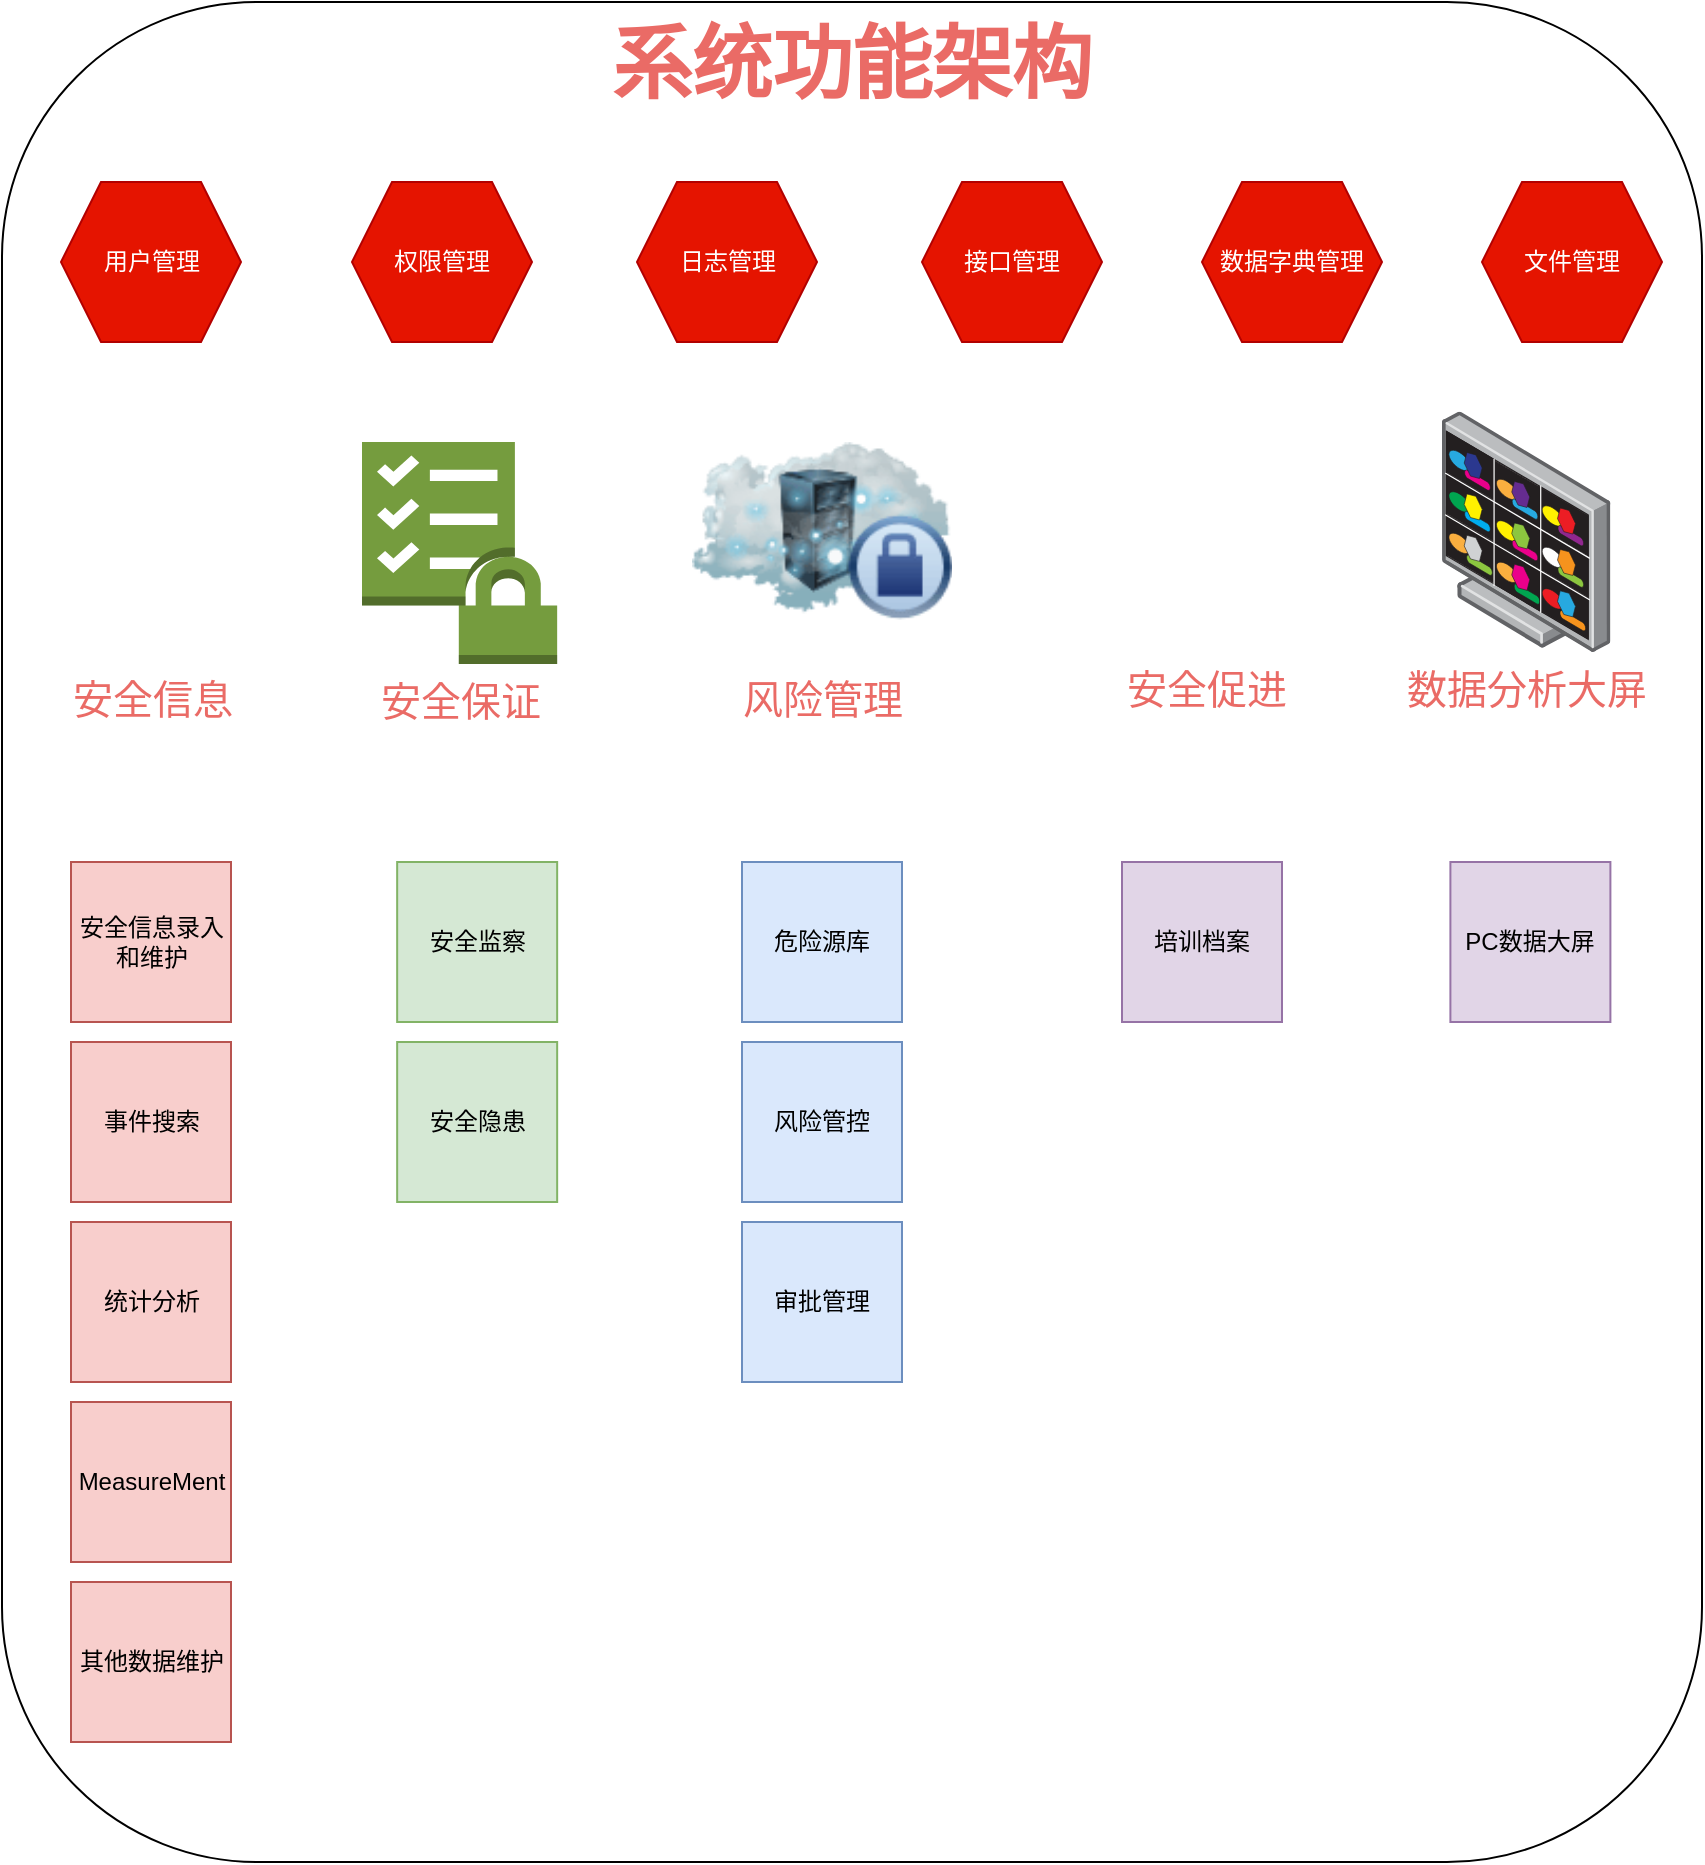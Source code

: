 <mxfile version="21.3.7" type="github">
  <diagram name="第 1 页" id="-DufWcOHiOKYzU5OmeVZ">
    <mxGraphModel dx="880" dy="1598" grid="1" gridSize="10" guides="1" tooltips="1" connect="1" arrows="1" fold="1" page="1" pageScale="1" pageWidth="827" pageHeight="1169" math="0" shadow="0">
      <root>
        <mxCell id="0" />
        <mxCell id="1" parent="0" />
        <mxCell id="zwV80zYT2VLl2SP1kuxj-1" value="&lt;font color=&quot;#ea6b66&quot; style=&quot;font-size: 40px;&quot;&gt;&lt;span style=&quot;font-size: 40px;&quot;&gt;系统功能架构&lt;/span&gt;&lt;/font&gt;" style="rounded=1;whiteSpace=wrap;html=1;fontSize=40;verticalAlign=top;fontStyle=1" vertex="1" parent="1">
          <mxGeometry x="350" y="-260" width="850" height="930" as="geometry" />
        </mxCell>
        <mxCell id="zwV80zYT2VLl2SP1kuxj-2" value="安全信息" style="shape=image;html=1;verticalAlign=top;verticalLabelPosition=bottom;labelBackgroundColor=#ffffff;imageAspect=0;aspect=fixed;image=https://cdn2.iconfinder.com/data/icons/vivid/48/cloud-tools-128.png;fontSize=20;fontColor=#EA6B66;" vertex="1" parent="1">
          <mxGeometry x="355" y="-69.5" width="139" height="139" as="geometry" />
        </mxCell>
        <mxCell id="zwV80zYT2VLl2SP1kuxj-3" value="数据分析大屏" style="image;points=[];aspect=fixed;html=1;align=center;shadow=0;dashed=0;image=img/lib/allied_telesis/security/DVS_Surveillance_Monitor.svg;fontSize=20;fontColor=#EA6B66;" vertex="1" parent="1">
          <mxGeometry x="1070" y="-55.29" width="84.2" height="120.29" as="geometry" />
        </mxCell>
        <mxCell id="zwV80zYT2VLl2SP1kuxj-4" value="&lt;font style=&quot;font-size: 20px;&quot; color=&quot;#ea6b66&quot;&gt;安全保证&lt;/font&gt;" style="outlineConnect=0;dashed=0;verticalLabelPosition=bottom;verticalAlign=top;align=center;html=1;shape=mxgraph.aws3.checklist_security;fillColor=#759C3E;gradientColor=none;" vertex="1" parent="1">
          <mxGeometry x="530" y="-40" width="97.58" height="111" as="geometry" />
        </mxCell>
        <mxCell id="zwV80zYT2VLl2SP1kuxj-5" value="&lt;font color=&quot;#ea6b66&quot; style=&quot;font-size: 20px;&quot;&gt;风险管理&lt;/font&gt;" style="image;html=1;image=img/lib/clip_art/networking/Cloud_Rack_Private_128x128.png;imageBackground=default;" vertex="1" parent="1">
          <mxGeometry x="695" y="-60.5" width="130" height="130" as="geometry" />
        </mxCell>
        <mxCell id="zwV80zYT2VLl2SP1kuxj-6" value="" style="group" vertex="1" connectable="0" parent="1">
          <mxGeometry x="840" y="-81" width="175.5" height="146" as="geometry" />
        </mxCell>
        <mxCell id="zwV80zYT2VLl2SP1kuxj-7" value="&lt;font style=&quot;font-size: 20px;&quot; color=&quot;#ea6b66&quot;&gt;安全促进&lt;/font&gt;" style="shape=image;html=1;verticalAlign=top;verticalLabelPosition=bottom;labelBackgroundColor=#ffffff;imageAspect=0;aspect=fixed;image=https://cdn1.iconfinder.com/data/icons/modern-set-of-digital-symbols/48/dashboard_overview-128.png" vertex="1" parent="zwV80zYT2VLl2SP1kuxj-6">
          <mxGeometry x="47.5" y="18" width="128" height="128" as="geometry" />
        </mxCell>
        <mxCell id="zwV80zYT2VLl2SP1kuxj-8" value="" style="shape=image;html=1;verticalAlign=top;verticalLabelPosition=bottom;labelBackgroundColor=#ffffff;imageAspect=0;aspect=fixed;image=https://cdn2.iconfinder.com/data/icons/vivid/48/cog-128.png" vertex="1" parent="zwV80zYT2VLl2SP1kuxj-6">
          <mxGeometry width="128" height="128" as="geometry" />
        </mxCell>
        <mxCell id="zwV80zYT2VLl2SP1kuxj-9" value="用户管理" style="shape=hexagon;perimeter=hexagonPerimeter2;whiteSpace=wrap;html=1;fixedSize=1;fillColor=#e51400;fontColor=#ffffff;strokeColor=#B20000;" vertex="1" parent="1">
          <mxGeometry x="379.5" y="-170" width="90" height="80" as="geometry" />
        </mxCell>
        <mxCell id="zwV80zYT2VLl2SP1kuxj-10" value="权限管理" style="shape=hexagon;perimeter=hexagonPerimeter2;whiteSpace=wrap;html=1;fixedSize=1;fillColor=#e51400;fontColor=#ffffff;strokeColor=#B20000;" vertex="1" parent="1">
          <mxGeometry x="525" y="-170" width="90" height="80" as="geometry" />
        </mxCell>
        <mxCell id="zwV80zYT2VLl2SP1kuxj-11" value="日志管理" style="shape=hexagon;perimeter=hexagonPerimeter2;whiteSpace=wrap;html=1;fixedSize=1;fillColor=#e51400;fontColor=#ffffff;strokeColor=#B20000;" vertex="1" parent="1">
          <mxGeometry x="667.5" y="-170" width="90" height="80" as="geometry" />
        </mxCell>
        <mxCell id="zwV80zYT2VLl2SP1kuxj-12" value="接口管理" style="shape=hexagon;perimeter=hexagonPerimeter2;whiteSpace=wrap;html=1;fixedSize=1;fillColor=#e51400;fontColor=#ffffff;strokeColor=#B20000;" vertex="1" parent="1">
          <mxGeometry x="810" y="-170" width="90" height="80" as="geometry" />
        </mxCell>
        <mxCell id="zwV80zYT2VLl2SP1kuxj-13" value="数据字典管理" style="shape=hexagon;perimeter=hexagonPerimeter2;whiteSpace=wrap;html=1;fixedSize=1;fillColor=#e51400;fontColor=#ffffff;strokeColor=#B20000;" vertex="1" parent="1">
          <mxGeometry x="950" y="-170" width="90" height="80" as="geometry" />
        </mxCell>
        <mxCell id="zwV80zYT2VLl2SP1kuxj-14" value="文件管理" style="shape=hexagon;perimeter=hexagonPerimeter2;whiteSpace=wrap;html=1;fixedSize=1;fillColor=#e51400;fontColor=#ffffff;strokeColor=#B20000;" vertex="1" parent="1">
          <mxGeometry x="1090" y="-170" width="90" height="80" as="geometry" />
        </mxCell>
        <mxCell id="zwV80zYT2VLl2SP1kuxj-15" value="安全信息录入和维护" style="whiteSpace=wrap;html=1;aspect=fixed;fillColor=#f8cecc;strokeColor=#b85450;" vertex="1" parent="1">
          <mxGeometry x="384.5" y="170" width="80" height="80" as="geometry" />
        </mxCell>
        <mxCell id="zwV80zYT2VLl2SP1kuxj-17" value="事件搜索" style="whiteSpace=wrap;html=1;aspect=fixed;fillColor=#f8cecc;strokeColor=#b85450;" vertex="1" parent="1">
          <mxGeometry x="384.5" y="260" width="80" height="80" as="geometry" />
        </mxCell>
        <mxCell id="zwV80zYT2VLl2SP1kuxj-18" value="统计分析" style="whiteSpace=wrap;html=1;aspect=fixed;fillColor=#f8cecc;strokeColor=#b85450;" vertex="1" parent="1">
          <mxGeometry x="384.5" y="350" width="80" height="80" as="geometry" />
        </mxCell>
        <mxCell id="zwV80zYT2VLl2SP1kuxj-19" value="MeasureMent" style="whiteSpace=wrap;html=1;aspect=fixed;fillColor=#f8cecc;strokeColor=#b85450;" vertex="1" parent="1">
          <mxGeometry x="384.5" y="440" width="80" height="80" as="geometry" />
        </mxCell>
        <mxCell id="zwV80zYT2VLl2SP1kuxj-20" value="其他数据维护" style="whiteSpace=wrap;html=1;aspect=fixed;fillColor=#f8cecc;strokeColor=#b85450;" vertex="1" parent="1">
          <mxGeometry x="384.5" y="530" width="80" height="80" as="geometry" />
        </mxCell>
        <mxCell id="zwV80zYT2VLl2SP1kuxj-21" value="安全监察" style="whiteSpace=wrap;html=1;aspect=fixed;fillColor=#d5e8d4;strokeColor=#82b366;" vertex="1" parent="1">
          <mxGeometry x="547.58" y="170" width="80" height="80" as="geometry" />
        </mxCell>
        <mxCell id="zwV80zYT2VLl2SP1kuxj-22" value="安全隐患" style="whiteSpace=wrap;html=1;aspect=fixed;fillColor=#d5e8d4;strokeColor=#82b366;" vertex="1" parent="1">
          <mxGeometry x="547.58" y="260" width="80" height="80" as="geometry" />
        </mxCell>
        <mxCell id="zwV80zYT2VLl2SP1kuxj-23" value="风险管控" style="whiteSpace=wrap;html=1;aspect=fixed;fillColor=#dae8fc;strokeColor=#6c8ebf;" vertex="1" parent="1">
          <mxGeometry x="720" y="260" width="80" height="80" as="geometry" />
        </mxCell>
        <mxCell id="zwV80zYT2VLl2SP1kuxj-24" value="危险源库" style="whiteSpace=wrap;html=1;aspect=fixed;fillColor=#dae8fc;strokeColor=#6c8ebf;" vertex="1" parent="1">
          <mxGeometry x="720" y="170" width="80" height="80" as="geometry" />
        </mxCell>
        <mxCell id="zwV80zYT2VLl2SP1kuxj-25" value="审批管理" style="whiteSpace=wrap;html=1;aspect=fixed;fillColor=#dae8fc;strokeColor=#6c8ebf;" vertex="1" parent="1">
          <mxGeometry x="720" y="350" width="80" height="80" as="geometry" />
        </mxCell>
        <mxCell id="zwV80zYT2VLl2SP1kuxj-26" value="培训档案" style="whiteSpace=wrap;html=1;aspect=fixed;fillColor=#e1d5e7;strokeColor=#9673a6;" vertex="1" parent="1">
          <mxGeometry x="910" y="170" width="80" height="80" as="geometry" />
        </mxCell>
        <mxCell id="zwV80zYT2VLl2SP1kuxj-27" value="PC数据大屏" style="whiteSpace=wrap;html=1;aspect=fixed;fillColor=#e1d5e7;strokeColor=#9673a6;" vertex="1" parent="1">
          <mxGeometry x="1074.2" y="170" width="80" height="80" as="geometry" />
        </mxCell>
      </root>
    </mxGraphModel>
  </diagram>
</mxfile>
